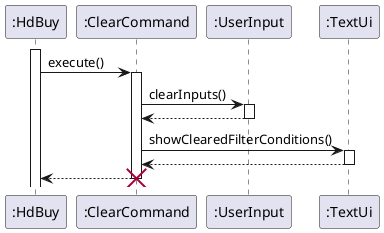 @startuml
'https://plantuml.com/sequence-diagram

activate ":HdBuy"
":HdBuy" -> ":ClearCommand": execute()
        activate ":ClearCommand"
        ":ClearCommand" -> ":UserInput": clearInputs()
        activate ":UserInput"
        ":ClearCommand" <-- ":UserInput"
        deactivate ":UserInput"
        ":ClearCommand" -> ":TextUi": showClearedFilterConditions()
        activate ":TextUi"
        ":ClearCommand" <-- ":TextUi"
        deactivate ":TextUi"
        ":HdBuy" <-- ":ClearCommand"
        destroy ":ClearCommand"
@enduml